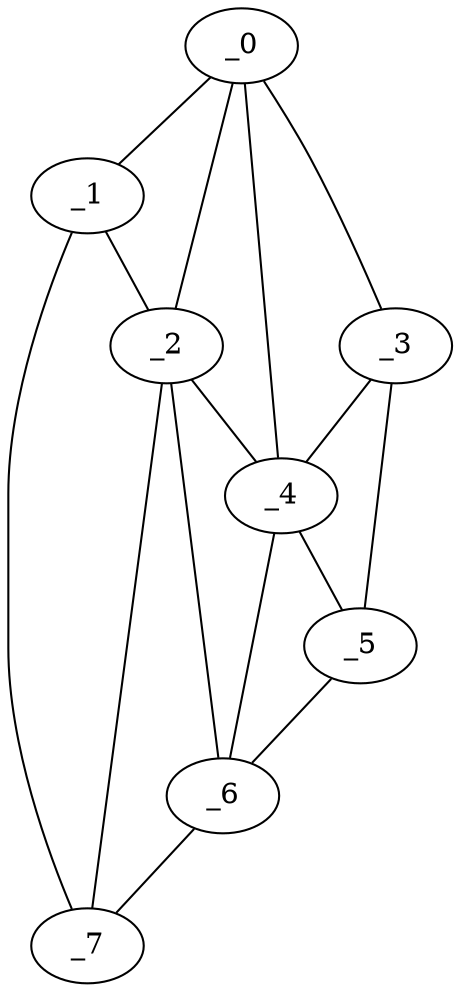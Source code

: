 graph "obj83__240.gxl" {
	_0	 [x=67,
		y=2];
	_1	 [x=71,
		y=85];
	_0 -- _1	 [valence=1];
	_2	 [x=73,
		y=39];
	_0 -- _2	 [valence=1];
	_3	 [x=76,
		y=3];
	_0 -- _3	 [valence=1];
	_4	 [x=80,
		y=15];
	_0 -- _4	 [valence=1];
	_1 -- _2	 [valence=2];
	_7	 [x=89,
		y=61];
	_1 -- _7	 [valence=1];
	_2 -- _4	 [valence=2];
	_6	 [x=83,
		y=14];
	_2 -- _6	 [valence=1];
	_2 -- _7	 [valence=1];
	_3 -- _4	 [valence=1];
	_5	 [x=81,
		y=5];
	_3 -- _5	 [valence=1];
	_4 -- _5	 [valence=2];
	_4 -- _6	 [valence=1];
	_5 -- _6	 [valence=1];
	_6 -- _7	 [valence=1];
}
